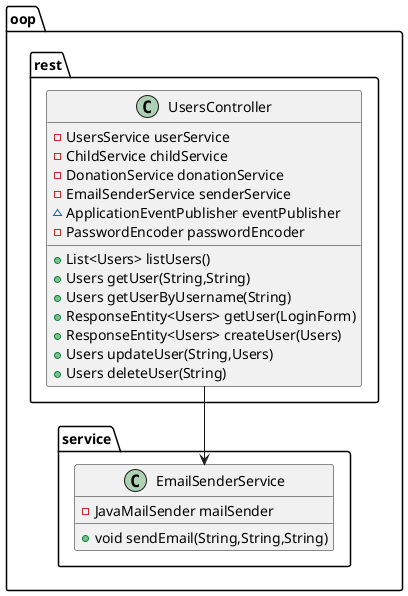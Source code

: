 @startuml

class oop.rest.UsersController {
- UsersService userService
- ChildService childService
- DonationService donationService
- EmailSenderService senderService
~ ApplicationEventPublisher eventPublisher
- PasswordEncoder passwordEncoder
+ List<Users> listUsers()
+ Users getUser(String,String)
+ Users getUserByUsername(String)
+ ResponseEntity<Users> getUser(LoginForm)
+ ResponseEntity<Users> createUser(Users)
+ Users updateUser(String,Users)
+ Users deleteUser(String)
}
class oop.service.EmailSenderService {
- JavaMailSender mailSender
+ void sendEmail(String,String,String)
}

oop.rest.UsersController --> oop.service.EmailSenderService
@enduml